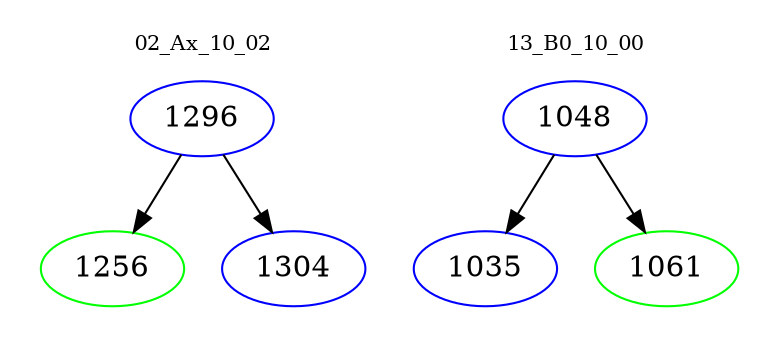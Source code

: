 digraph{
subgraph cluster_0 {
color = white
label = "02_Ax_10_02";
fontsize=10;
T0_1296 [label="1296", color="blue"]
T0_1296 -> T0_1256 [color="black"]
T0_1256 [label="1256", color="green"]
T0_1296 -> T0_1304 [color="black"]
T0_1304 [label="1304", color="blue"]
}
subgraph cluster_1 {
color = white
label = "13_B0_10_00";
fontsize=10;
T1_1048 [label="1048", color="blue"]
T1_1048 -> T1_1035 [color="black"]
T1_1035 [label="1035", color="blue"]
T1_1048 -> T1_1061 [color="black"]
T1_1061 [label="1061", color="green"]
}
}

